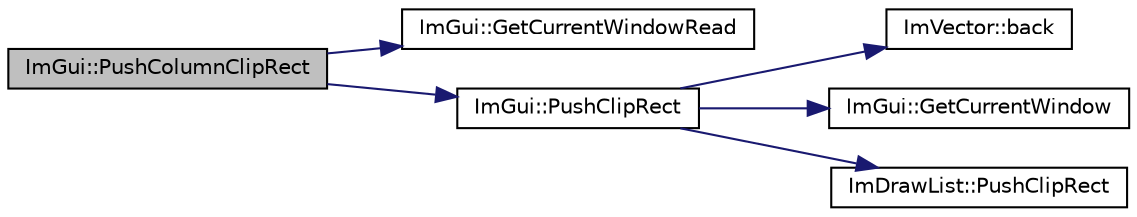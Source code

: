 digraph "ImGui::PushColumnClipRect"
{
 // LATEX_PDF_SIZE
  edge [fontname="Helvetica",fontsize="10",labelfontname="Helvetica",labelfontsize="10"];
  node [fontname="Helvetica",fontsize="10",shape=record];
  rankdir="LR";
  Node1 [label="ImGui::PushColumnClipRect",height=0.2,width=0.4,color="black", fillcolor="grey75", style="filled", fontcolor="black",tooltip=" "];
  Node1 -> Node2 [color="midnightblue",fontsize="10",style="solid",fontname="Helvetica"];
  Node2 [label="ImGui::GetCurrentWindowRead",height=0.2,width=0.4,color="black", fillcolor="white", style="filled",URL="$namespace_im_gui.html#a408f9ddac92f8629a7e273ced5f8c3aa",tooltip=" "];
  Node1 -> Node3 [color="midnightblue",fontsize="10",style="solid",fontname="Helvetica"];
  Node3 [label="ImGui::PushClipRect",height=0.2,width=0.4,color="black", fillcolor="white", style="filled",URL="$namespace_im_gui.html#a11c8bd8676e1281e15b24c9615b6904a",tooltip=" "];
  Node3 -> Node4 [color="midnightblue",fontsize="10",style="solid",fontname="Helvetica"];
  Node4 [label="ImVector::back",height=0.2,width=0.4,color="black", fillcolor="white", style="filled",URL="$struct_im_vector.html#a6da15f3c402099ed57078835ab942f8e",tooltip=" "];
  Node3 -> Node5 [color="midnightblue",fontsize="10",style="solid",fontname="Helvetica"];
  Node5 [label="ImGui::GetCurrentWindow",height=0.2,width=0.4,color="black", fillcolor="white", style="filled",URL="$namespace_im_gui.html#a7ceba68eca2b09fb6bf1ad88037e6203",tooltip=" "];
  Node3 -> Node6 [color="midnightblue",fontsize="10",style="solid",fontname="Helvetica"];
  Node6 [label="ImDrawList::PushClipRect",height=0.2,width=0.4,color="black", fillcolor="white", style="filled",URL="$struct_im_draw_list.html#acb34e2d3708616cae4567f3b4af06962",tooltip=" "];
}
